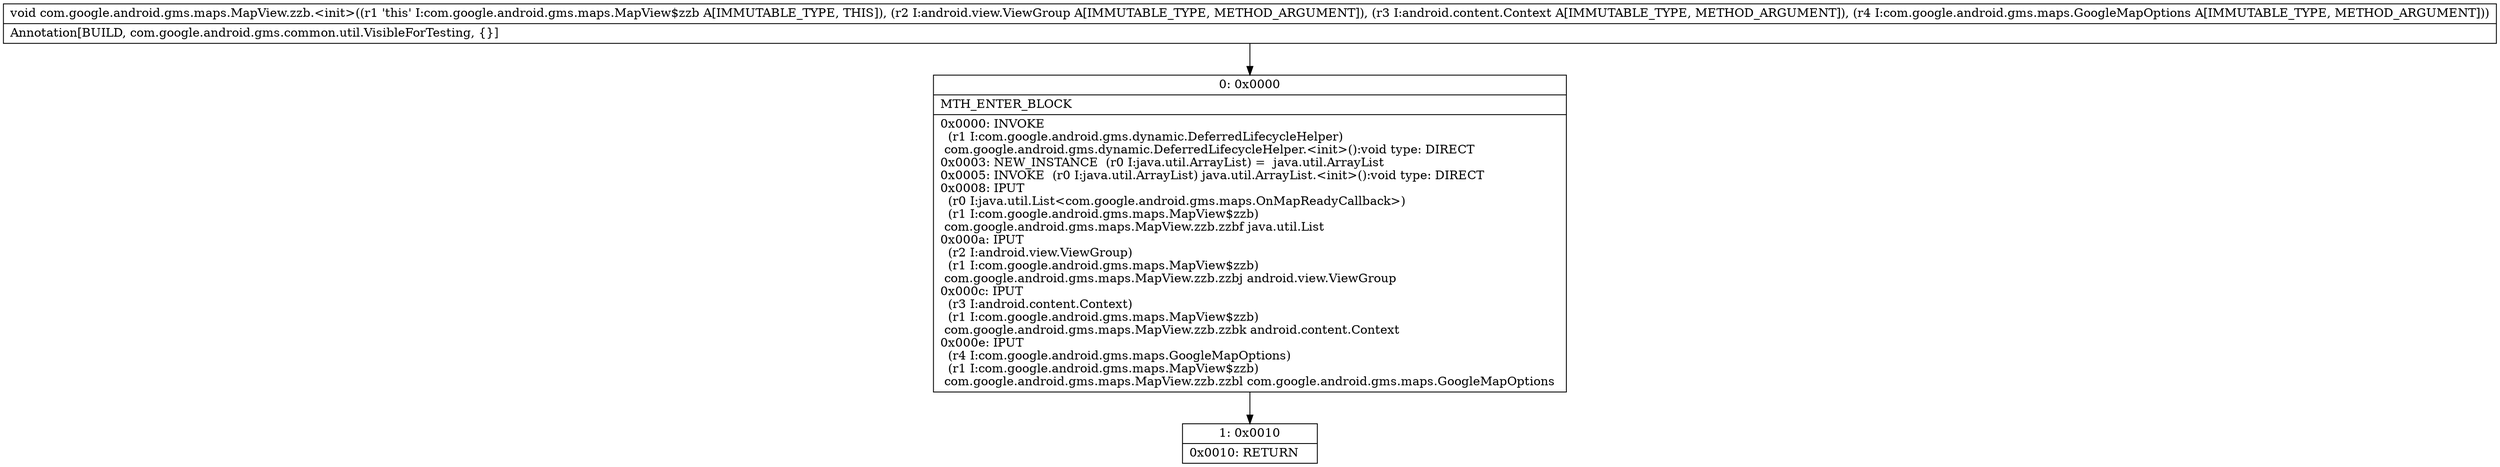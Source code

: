 digraph "CFG forcom.google.android.gms.maps.MapView.zzb.\<init\>(Landroid\/view\/ViewGroup;Landroid\/content\/Context;Lcom\/google\/android\/gms\/maps\/GoogleMapOptions;)V" {
Node_0 [shape=record,label="{0\:\ 0x0000|MTH_ENTER_BLOCK\l|0x0000: INVOKE  \l  (r1 I:com.google.android.gms.dynamic.DeferredLifecycleHelper)\l com.google.android.gms.dynamic.DeferredLifecycleHelper.\<init\>():void type: DIRECT \l0x0003: NEW_INSTANCE  (r0 I:java.util.ArrayList) =  java.util.ArrayList \l0x0005: INVOKE  (r0 I:java.util.ArrayList) java.util.ArrayList.\<init\>():void type: DIRECT \l0x0008: IPUT  \l  (r0 I:java.util.List\<com.google.android.gms.maps.OnMapReadyCallback\>)\l  (r1 I:com.google.android.gms.maps.MapView$zzb)\l com.google.android.gms.maps.MapView.zzb.zzbf java.util.List \l0x000a: IPUT  \l  (r2 I:android.view.ViewGroup)\l  (r1 I:com.google.android.gms.maps.MapView$zzb)\l com.google.android.gms.maps.MapView.zzb.zzbj android.view.ViewGroup \l0x000c: IPUT  \l  (r3 I:android.content.Context)\l  (r1 I:com.google.android.gms.maps.MapView$zzb)\l com.google.android.gms.maps.MapView.zzb.zzbk android.content.Context \l0x000e: IPUT  \l  (r4 I:com.google.android.gms.maps.GoogleMapOptions)\l  (r1 I:com.google.android.gms.maps.MapView$zzb)\l com.google.android.gms.maps.MapView.zzb.zzbl com.google.android.gms.maps.GoogleMapOptions \l}"];
Node_1 [shape=record,label="{1\:\ 0x0010|0x0010: RETURN   \l}"];
MethodNode[shape=record,label="{void com.google.android.gms.maps.MapView.zzb.\<init\>((r1 'this' I:com.google.android.gms.maps.MapView$zzb A[IMMUTABLE_TYPE, THIS]), (r2 I:android.view.ViewGroup A[IMMUTABLE_TYPE, METHOD_ARGUMENT]), (r3 I:android.content.Context A[IMMUTABLE_TYPE, METHOD_ARGUMENT]), (r4 I:com.google.android.gms.maps.GoogleMapOptions A[IMMUTABLE_TYPE, METHOD_ARGUMENT]))  | Annotation[BUILD, com.google.android.gms.common.util.VisibleForTesting, \{\}]\l}"];
MethodNode -> Node_0;
Node_0 -> Node_1;
}

